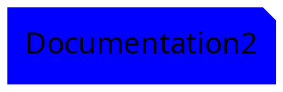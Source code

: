 digraph G {
  "Documentation2" [shape = "note",style = "filled",color = "blue",fontname = "Verdana",URL = "http://turbolent.com:8080/pages/Documentation2"];
}
